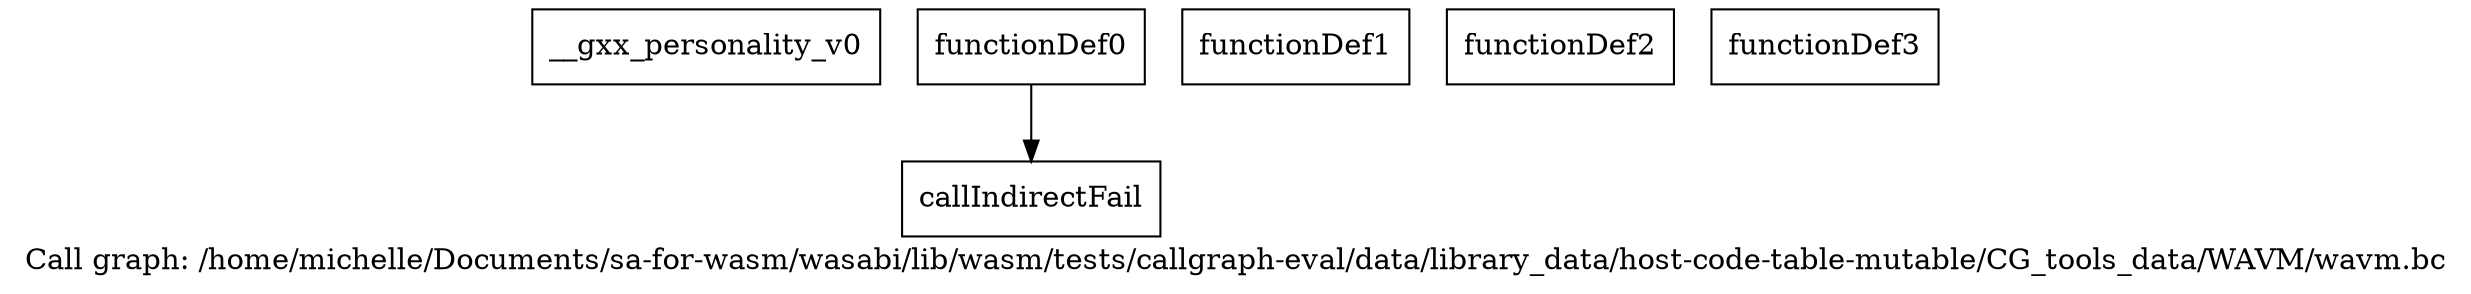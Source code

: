 digraph "Call graph: /home/michelle/Documents/sa-for-wasm/wasabi/lib/wasm/tests/callgraph-eval/data/library_data/host-code-table-mutable/CG_tools_data/WAVM/wavm.bc" {
	label="Call graph: /home/michelle/Documents/sa-for-wasm/wasabi/lib/wasm/tests/callgraph-eval/data/library_data/host-code-table-mutable/CG_tools_data/WAVM/wavm.bc";

	Node0x24ac8f0 [shape=record,label="{__gxx_personality_v0}"];
	Node0x24ac9d0 [shape=record,label="{functionDef0}"];
	Node0x24ac9d0 -> Node0x24aca50;
	Node0x24acad0 [shape=record,label="{functionDef1}"];
	Node0x24acb50 [shape=record,label="{functionDef2}"];
	Node0x24acbd0 [shape=record,label="{functionDef3}"];
	Node0x24aca50 [shape=record,label="{callIndirectFail}"];
}
